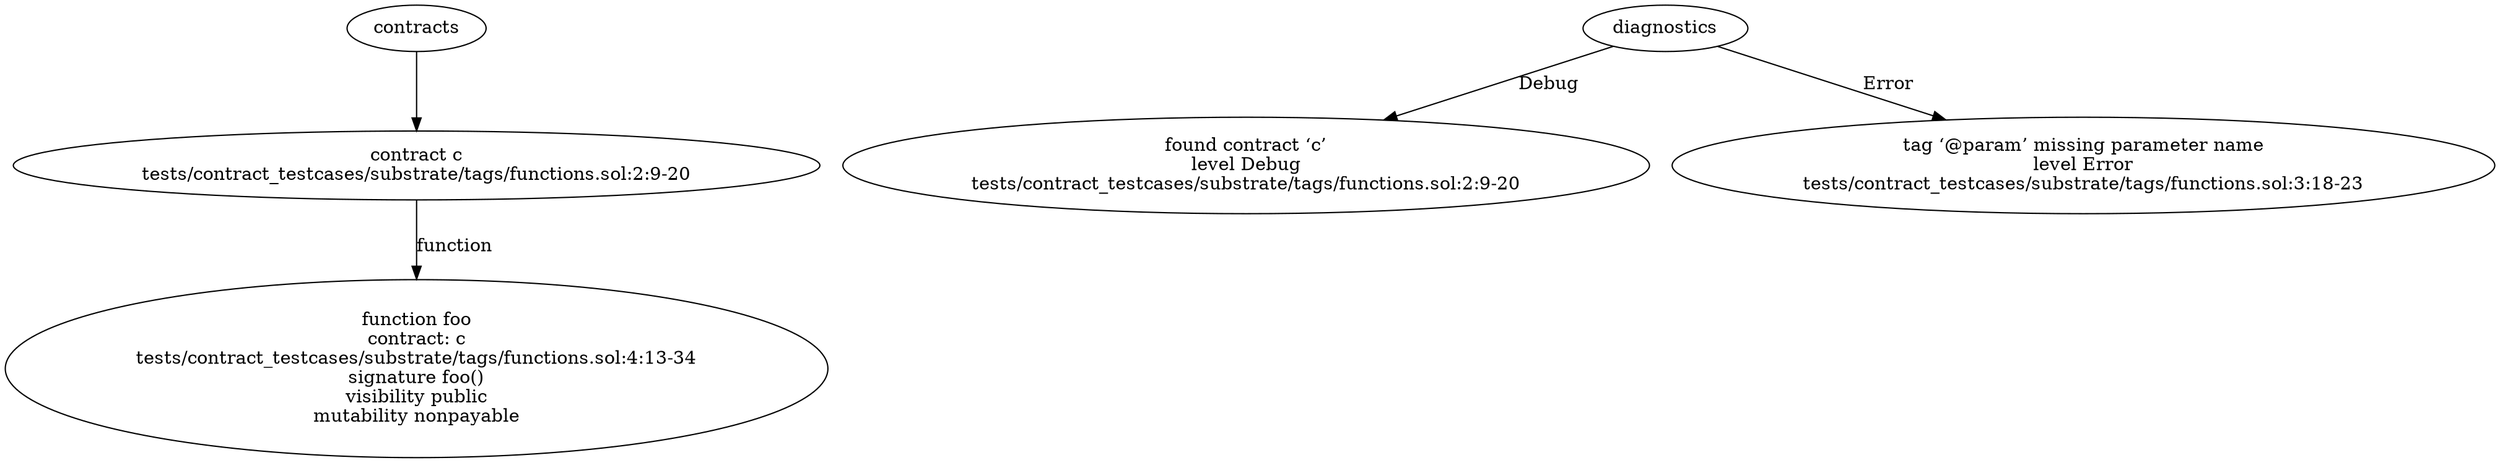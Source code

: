 strict digraph "tests/contract_testcases/substrate/tags/functions.sol" {
	contract [label="contract c\ntests/contract_testcases/substrate/tags/functions.sol:2:9-20"]
	foo [label="function foo\ncontract: c\ntests/contract_testcases/substrate/tags/functions.sol:4:13-34\nsignature foo()\nvisibility public\nmutability nonpayable"]
	diagnostic [label="found contract ‘c’\nlevel Debug\ntests/contract_testcases/substrate/tags/functions.sol:2:9-20"]
	diagnostic_5 [label="tag ‘@param’ missing parameter name\nlevel Error\ntests/contract_testcases/substrate/tags/functions.sol:3:18-23"]
	contracts -> contract
	contract -> foo [label="function"]
	diagnostics -> diagnostic [label="Debug"]
	diagnostics -> diagnostic_5 [label="Error"]
}
